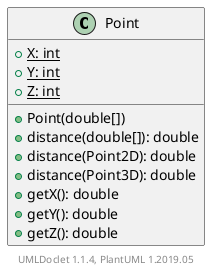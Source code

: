 @startuml

    class Point [[Point.html]] {
        {static} +X: int
        {static} +Y: int
        {static} +Z: int
        +Point(double[])
        +distance(double[]): double
        +distance(Point2D): double
        +distance(Point3D): double
        +getX(): double
        +getY(): double
        +getZ(): double
    }


    center footer UMLDoclet 1.1.4, PlantUML 1.2019.05
@enduml
